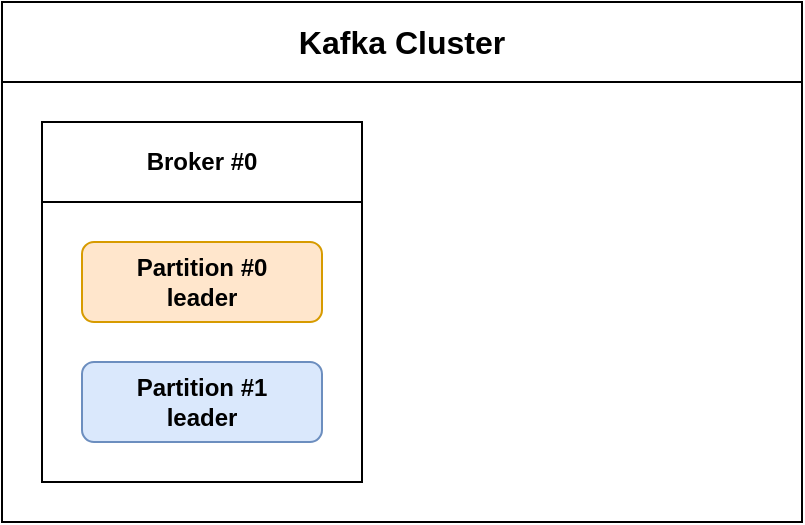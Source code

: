<mxfile version="14.6.6" type="device"><diagram id="bFGFuD5evU87_-NWo6OY" name="Page-1"><mxGraphModel dx="1422" dy="737" grid="1" gridSize="10" guides="1" tooltips="1" connect="1" arrows="1" fold="1" page="1" pageScale="1" pageWidth="827" pageHeight="1169" math="0" shadow="0"><root><mxCell id="0"/><mxCell id="1" parent="0"/><mxCell id="JRMUGBYCeNZYnBeLKYV8-13" value="" style="rounded=0;whiteSpace=wrap;html=1;" vertex="1" parent="1"><mxGeometry x="220" y="340" width="400" height="220" as="geometry"/></mxCell><mxCell id="JRMUGBYCeNZYnBeLKYV8-5" value="" style="rounded=0;whiteSpace=wrap;html=1;" vertex="1" parent="1"><mxGeometry x="240" y="400" width="160" height="140" as="geometry"/></mxCell><mxCell id="JRMUGBYCeNZYnBeLKYV8-1" value="&lt;b&gt;Partition #0&lt;br&gt;leader&lt;/b&gt;" style="rounded=1;whiteSpace=wrap;html=1;fillColor=#ffe6cc;strokeColor=#d79b00;" vertex="1" parent="1"><mxGeometry x="260" y="420" width="120" height="40" as="geometry"/></mxCell><mxCell id="JRMUGBYCeNZYnBeLKYV8-4" value="&lt;b&gt;Partition #1&lt;br&gt;leader&lt;/b&gt;" style="rounded=1;whiteSpace=wrap;html=1;fillColor=#dae8fc;strokeColor=#6c8ebf;" vertex="1" parent="1"><mxGeometry x="260" y="480" width="120" height="40" as="geometry"/></mxCell><mxCell id="JRMUGBYCeNZYnBeLKYV8-6" value="&lt;b&gt;&lt;font style=&quot;font-size: 12px&quot;&gt;Broker #0&lt;/font&gt;&lt;/b&gt;" style="rounded=0;whiteSpace=wrap;html=1;" vertex="1" parent="1"><mxGeometry x="240" y="360" width="160" height="40" as="geometry"/></mxCell><mxCell id="JRMUGBYCeNZYnBeLKYV8-14" value="&lt;b&gt;&lt;font style=&quot;font-size: 16px&quot;&gt;Kafka Cluster&lt;/font&gt;&lt;/b&gt;" style="rounded=0;whiteSpace=wrap;html=1;" vertex="1" parent="1"><mxGeometry x="220" y="300" width="400" height="40" as="geometry"/></mxCell></root></mxGraphModel></diagram></mxfile>